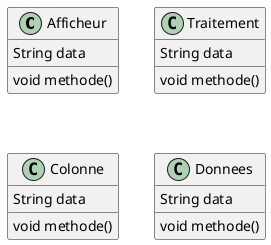 @startuml
Class Afficheur {
    String data
    void methode()
}

Class Traitement {
    String data
    void methode()
}


Class Colonne {
    String data
    void methode()
}




Class Donnees {
    String data
    void methode()
}




@enduml
		